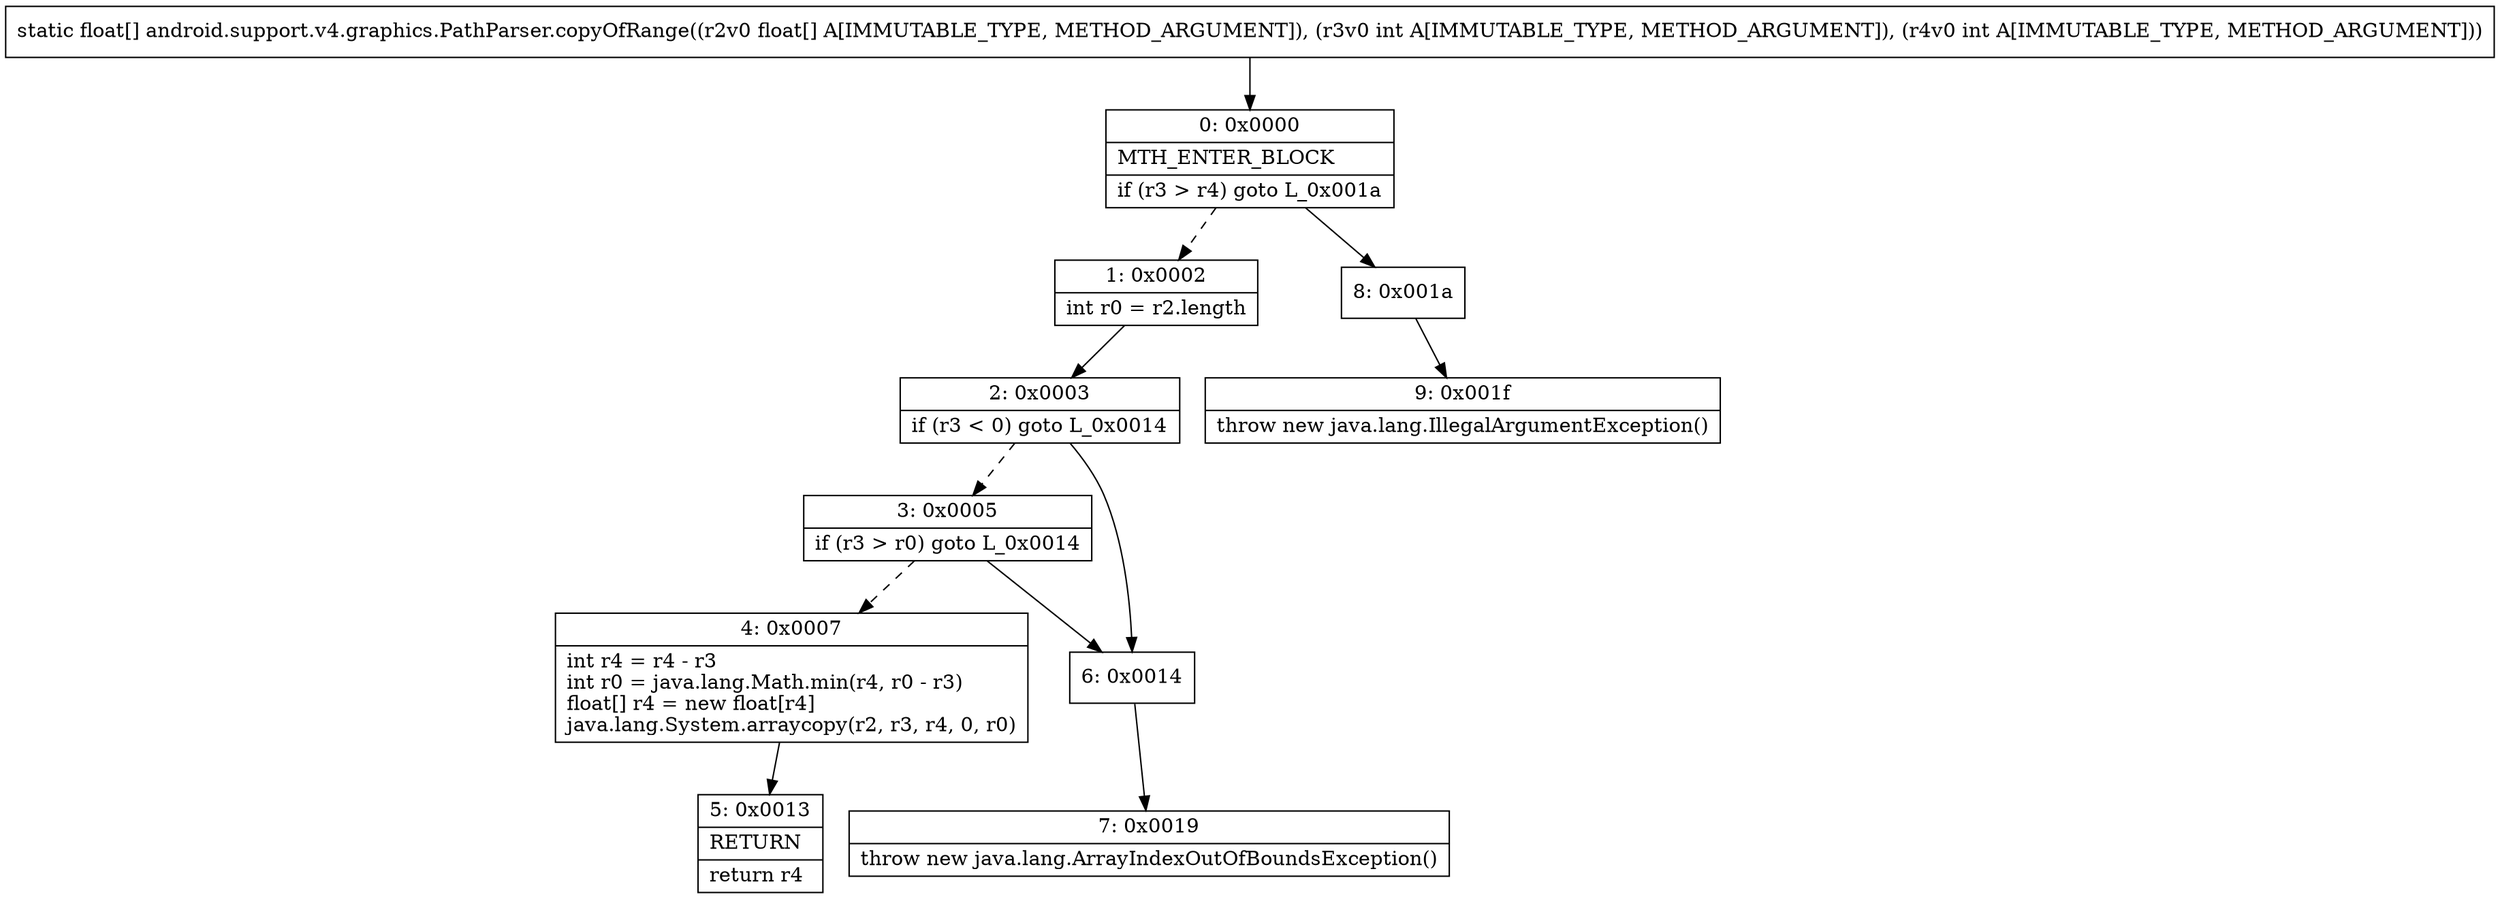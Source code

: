 digraph "CFG forandroid.support.v4.graphics.PathParser.copyOfRange([FII)[F" {
Node_0 [shape=record,label="{0\:\ 0x0000|MTH_ENTER_BLOCK\l|if (r3 \> r4) goto L_0x001a\l}"];
Node_1 [shape=record,label="{1\:\ 0x0002|int r0 = r2.length\l}"];
Node_2 [shape=record,label="{2\:\ 0x0003|if (r3 \< 0) goto L_0x0014\l}"];
Node_3 [shape=record,label="{3\:\ 0x0005|if (r3 \> r0) goto L_0x0014\l}"];
Node_4 [shape=record,label="{4\:\ 0x0007|int r4 = r4 \- r3\lint r0 = java.lang.Math.min(r4, r0 \- r3)\lfloat[] r4 = new float[r4]\ljava.lang.System.arraycopy(r2, r3, r4, 0, r0)\l}"];
Node_5 [shape=record,label="{5\:\ 0x0013|RETURN\l|return r4\l}"];
Node_6 [shape=record,label="{6\:\ 0x0014}"];
Node_7 [shape=record,label="{7\:\ 0x0019|throw new java.lang.ArrayIndexOutOfBoundsException()\l}"];
Node_8 [shape=record,label="{8\:\ 0x001a}"];
Node_9 [shape=record,label="{9\:\ 0x001f|throw new java.lang.IllegalArgumentException()\l}"];
MethodNode[shape=record,label="{static float[] android.support.v4.graphics.PathParser.copyOfRange((r2v0 float[] A[IMMUTABLE_TYPE, METHOD_ARGUMENT]), (r3v0 int A[IMMUTABLE_TYPE, METHOD_ARGUMENT]), (r4v0 int A[IMMUTABLE_TYPE, METHOD_ARGUMENT])) }"];
MethodNode -> Node_0;
Node_0 -> Node_1[style=dashed];
Node_0 -> Node_8;
Node_1 -> Node_2;
Node_2 -> Node_3[style=dashed];
Node_2 -> Node_6;
Node_3 -> Node_4[style=dashed];
Node_3 -> Node_6;
Node_4 -> Node_5;
Node_6 -> Node_7;
Node_8 -> Node_9;
}

